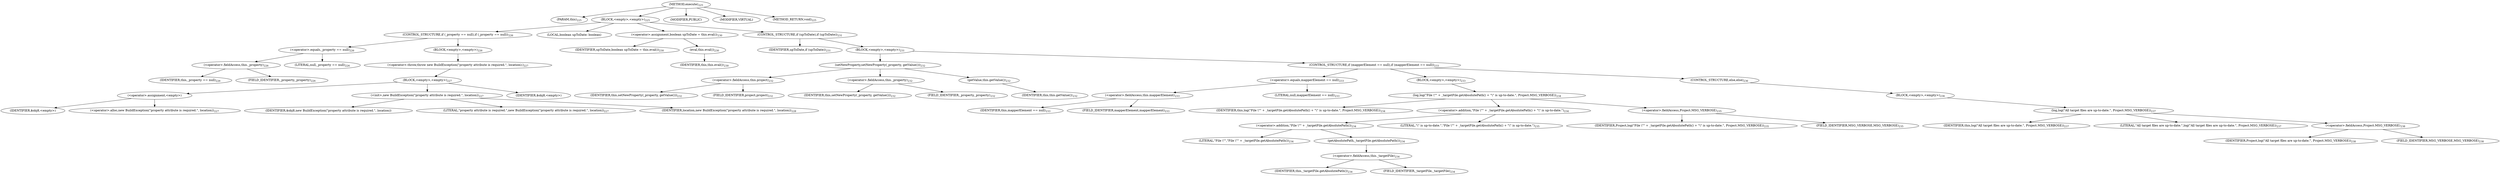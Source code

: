 digraph "execute" {  
"380" [label = <(METHOD,execute)<SUB>225</SUB>> ]
"9" [label = <(PARAM,this)<SUB>225</SUB>> ]
"381" [label = <(BLOCK,&lt;empty&gt;,&lt;empty&gt;)<SUB>225</SUB>> ]
"382" [label = <(CONTROL_STRUCTURE,if (_property == null),if (_property == null))<SUB>226</SUB>> ]
"383" [label = <(&lt;operator&gt;.equals,_property == null)<SUB>226</SUB>> ]
"384" [label = <(&lt;operator&gt;.fieldAccess,this._property)<SUB>226</SUB>> ]
"385" [label = <(IDENTIFIER,this,_property == null)<SUB>226</SUB>> ]
"386" [label = <(FIELD_IDENTIFIER,_property,_property)<SUB>226</SUB>> ]
"387" [label = <(LITERAL,null,_property == null)<SUB>226</SUB>> ]
"388" [label = <(BLOCK,&lt;empty&gt;,&lt;empty&gt;)<SUB>226</SUB>> ]
"389" [label = <(&lt;operator&gt;.throw,throw new BuildException(&quot;property attribute is required.&quot;, location);)<SUB>227</SUB>> ]
"390" [label = <(BLOCK,&lt;empty&gt;,&lt;empty&gt;)<SUB>227</SUB>> ]
"391" [label = <(&lt;operator&gt;.assignment,&lt;empty&gt;)> ]
"392" [label = <(IDENTIFIER,$obj8,&lt;empty&gt;)> ]
"393" [label = <(&lt;operator&gt;.alloc,new BuildException(&quot;property attribute is required.&quot;, location))<SUB>227</SUB>> ]
"394" [label = <(&lt;init&gt;,new BuildException(&quot;property attribute is required.&quot;, location))<SUB>227</SUB>> ]
"395" [label = <(IDENTIFIER,$obj8,new BuildException(&quot;property attribute is required.&quot;, location))> ]
"396" [label = <(LITERAL,&quot;property attribute is required.&quot;,new BuildException(&quot;property attribute is required.&quot;, location))<SUB>227</SUB>> ]
"397" [label = <(IDENTIFIER,location,new BuildException(&quot;property attribute is required.&quot;, location))<SUB>228</SUB>> ]
"398" [label = <(IDENTIFIER,$obj8,&lt;empty&gt;)> ]
"399" [label = <(LOCAL,boolean upToDate: boolean)> ]
"400" [label = <(&lt;operator&gt;.assignment,boolean upToDate = this.eval())<SUB>230</SUB>> ]
"401" [label = <(IDENTIFIER,upToDate,boolean upToDate = this.eval())<SUB>230</SUB>> ]
"402" [label = <(eval,this.eval())<SUB>230</SUB>> ]
"8" [label = <(IDENTIFIER,this,this.eval())<SUB>230</SUB>> ]
"403" [label = <(CONTROL_STRUCTURE,if (upToDate),if (upToDate))<SUB>231</SUB>> ]
"404" [label = <(IDENTIFIER,upToDate,if (upToDate))<SUB>231</SUB>> ]
"405" [label = <(BLOCK,&lt;empty&gt;,&lt;empty&gt;)<SUB>231</SUB>> ]
"406" [label = <(setNewProperty,setNewProperty(_property, getValue()))<SUB>232</SUB>> ]
"407" [label = <(&lt;operator&gt;.fieldAccess,this.project)<SUB>232</SUB>> ]
"11" [label = <(IDENTIFIER,this,setNewProperty(_property, getValue()))<SUB>232</SUB>> ]
"408" [label = <(FIELD_IDENTIFIER,project,project)<SUB>232</SUB>> ]
"409" [label = <(&lt;operator&gt;.fieldAccess,this._property)<SUB>232</SUB>> ]
"410" [label = <(IDENTIFIER,this,setNewProperty(_property, getValue()))<SUB>232</SUB>> ]
"411" [label = <(FIELD_IDENTIFIER,_property,_property)<SUB>232</SUB>> ]
"412" [label = <(getValue,this.getValue())<SUB>232</SUB>> ]
"10" [label = <(IDENTIFIER,this,this.getValue())<SUB>232</SUB>> ]
"413" [label = <(CONTROL_STRUCTURE,if (mapperElement == null),if (mapperElement == null))<SUB>233</SUB>> ]
"414" [label = <(&lt;operator&gt;.equals,mapperElement == null)<SUB>233</SUB>> ]
"415" [label = <(&lt;operator&gt;.fieldAccess,this.mapperElement)<SUB>233</SUB>> ]
"416" [label = <(IDENTIFIER,this,mapperElement == null)<SUB>233</SUB>> ]
"417" [label = <(FIELD_IDENTIFIER,mapperElement,mapperElement)<SUB>233</SUB>> ]
"418" [label = <(LITERAL,null,mapperElement == null)<SUB>233</SUB>> ]
"419" [label = <(BLOCK,&lt;empty&gt;,&lt;empty&gt;)<SUB>233</SUB>> ]
"420" [label = <(log,log(&quot;File \&quot;&quot; + _targetFile.getAbsolutePath() + &quot;\&quot; is up-to-date.&quot;, Project.MSG_VERBOSE))<SUB>234</SUB>> ]
"12" [label = <(IDENTIFIER,this,log(&quot;File \&quot;&quot; + _targetFile.getAbsolutePath() + &quot;\&quot; is up-to-date.&quot;, Project.MSG_VERBOSE))<SUB>234</SUB>> ]
"421" [label = <(&lt;operator&gt;.addition,&quot;File \&quot;&quot; + _targetFile.getAbsolutePath() + &quot;\&quot; is up-to-date.&quot;)<SUB>234</SUB>> ]
"422" [label = <(&lt;operator&gt;.addition,&quot;File \&quot;&quot; + _targetFile.getAbsolutePath())<SUB>234</SUB>> ]
"423" [label = <(LITERAL,&quot;File \&quot;&quot;,&quot;File \&quot;&quot; + _targetFile.getAbsolutePath())<SUB>234</SUB>> ]
"424" [label = <(getAbsolutePath,_targetFile.getAbsolutePath())<SUB>234</SUB>> ]
"425" [label = <(&lt;operator&gt;.fieldAccess,this._targetFile)<SUB>234</SUB>> ]
"426" [label = <(IDENTIFIER,this,_targetFile.getAbsolutePath())<SUB>234</SUB>> ]
"427" [label = <(FIELD_IDENTIFIER,_targetFile,_targetFile)<SUB>234</SUB>> ]
"428" [label = <(LITERAL,&quot;\&quot; is up-to-date.&quot;,&quot;File \&quot;&quot; + _targetFile.getAbsolutePath() + &quot;\&quot; is up-to-date.&quot;)<SUB>235</SUB>> ]
"429" [label = <(&lt;operator&gt;.fieldAccess,Project.MSG_VERBOSE)<SUB>235</SUB>> ]
"430" [label = <(IDENTIFIER,Project,log(&quot;File \&quot;&quot; + _targetFile.getAbsolutePath() + &quot;\&quot; is up-to-date.&quot;, Project.MSG_VERBOSE))<SUB>235</SUB>> ]
"431" [label = <(FIELD_IDENTIFIER,MSG_VERBOSE,MSG_VERBOSE)<SUB>235</SUB>> ]
"432" [label = <(CONTROL_STRUCTURE,else,else)<SUB>236</SUB>> ]
"433" [label = <(BLOCK,&lt;empty&gt;,&lt;empty&gt;)<SUB>236</SUB>> ]
"434" [label = <(log,log(&quot;All target files are up-to-date.&quot;, Project.MSG_VERBOSE))<SUB>237</SUB>> ]
"13" [label = <(IDENTIFIER,this,log(&quot;All target files are up-to-date.&quot;, Project.MSG_VERBOSE))<SUB>237</SUB>> ]
"435" [label = <(LITERAL,&quot;All target files are up-to-date.&quot;,log(&quot;All target files are up-to-date.&quot;, Project.MSG_VERBOSE))<SUB>237</SUB>> ]
"436" [label = <(&lt;operator&gt;.fieldAccess,Project.MSG_VERBOSE)<SUB>238</SUB>> ]
"437" [label = <(IDENTIFIER,Project,log(&quot;All target files are up-to-date.&quot;, Project.MSG_VERBOSE))<SUB>238</SUB>> ]
"438" [label = <(FIELD_IDENTIFIER,MSG_VERBOSE,MSG_VERBOSE)<SUB>238</SUB>> ]
"439" [label = <(MODIFIER,PUBLIC)> ]
"440" [label = <(MODIFIER,VIRTUAL)> ]
"441" [label = <(METHOD_RETURN,void)<SUB>225</SUB>> ]
  "380" -> "9" 
  "380" -> "381" 
  "380" -> "439" 
  "380" -> "440" 
  "380" -> "441" 
  "381" -> "382" 
  "381" -> "399" 
  "381" -> "400" 
  "381" -> "403" 
  "382" -> "383" 
  "382" -> "388" 
  "383" -> "384" 
  "383" -> "387" 
  "384" -> "385" 
  "384" -> "386" 
  "388" -> "389" 
  "389" -> "390" 
  "390" -> "391" 
  "390" -> "394" 
  "390" -> "398" 
  "391" -> "392" 
  "391" -> "393" 
  "394" -> "395" 
  "394" -> "396" 
  "394" -> "397" 
  "400" -> "401" 
  "400" -> "402" 
  "402" -> "8" 
  "403" -> "404" 
  "403" -> "405" 
  "405" -> "406" 
  "405" -> "413" 
  "406" -> "407" 
  "406" -> "409" 
  "406" -> "412" 
  "407" -> "11" 
  "407" -> "408" 
  "409" -> "410" 
  "409" -> "411" 
  "412" -> "10" 
  "413" -> "414" 
  "413" -> "419" 
  "413" -> "432" 
  "414" -> "415" 
  "414" -> "418" 
  "415" -> "416" 
  "415" -> "417" 
  "419" -> "420" 
  "420" -> "12" 
  "420" -> "421" 
  "420" -> "429" 
  "421" -> "422" 
  "421" -> "428" 
  "422" -> "423" 
  "422" -> "424" 
  "424" -> "425" 
  "425" -> "426" 
  "425" -> "427" 
  "429" -> "430" 
  "429" -> "431" 
  "432" -> "433" 
  "433" -> "434" 
  "434" -> "13" 
  "434" -> "435" 
  "434" -> "436" 
  "436" -> "437" 
  "436" -> "438" 
}
